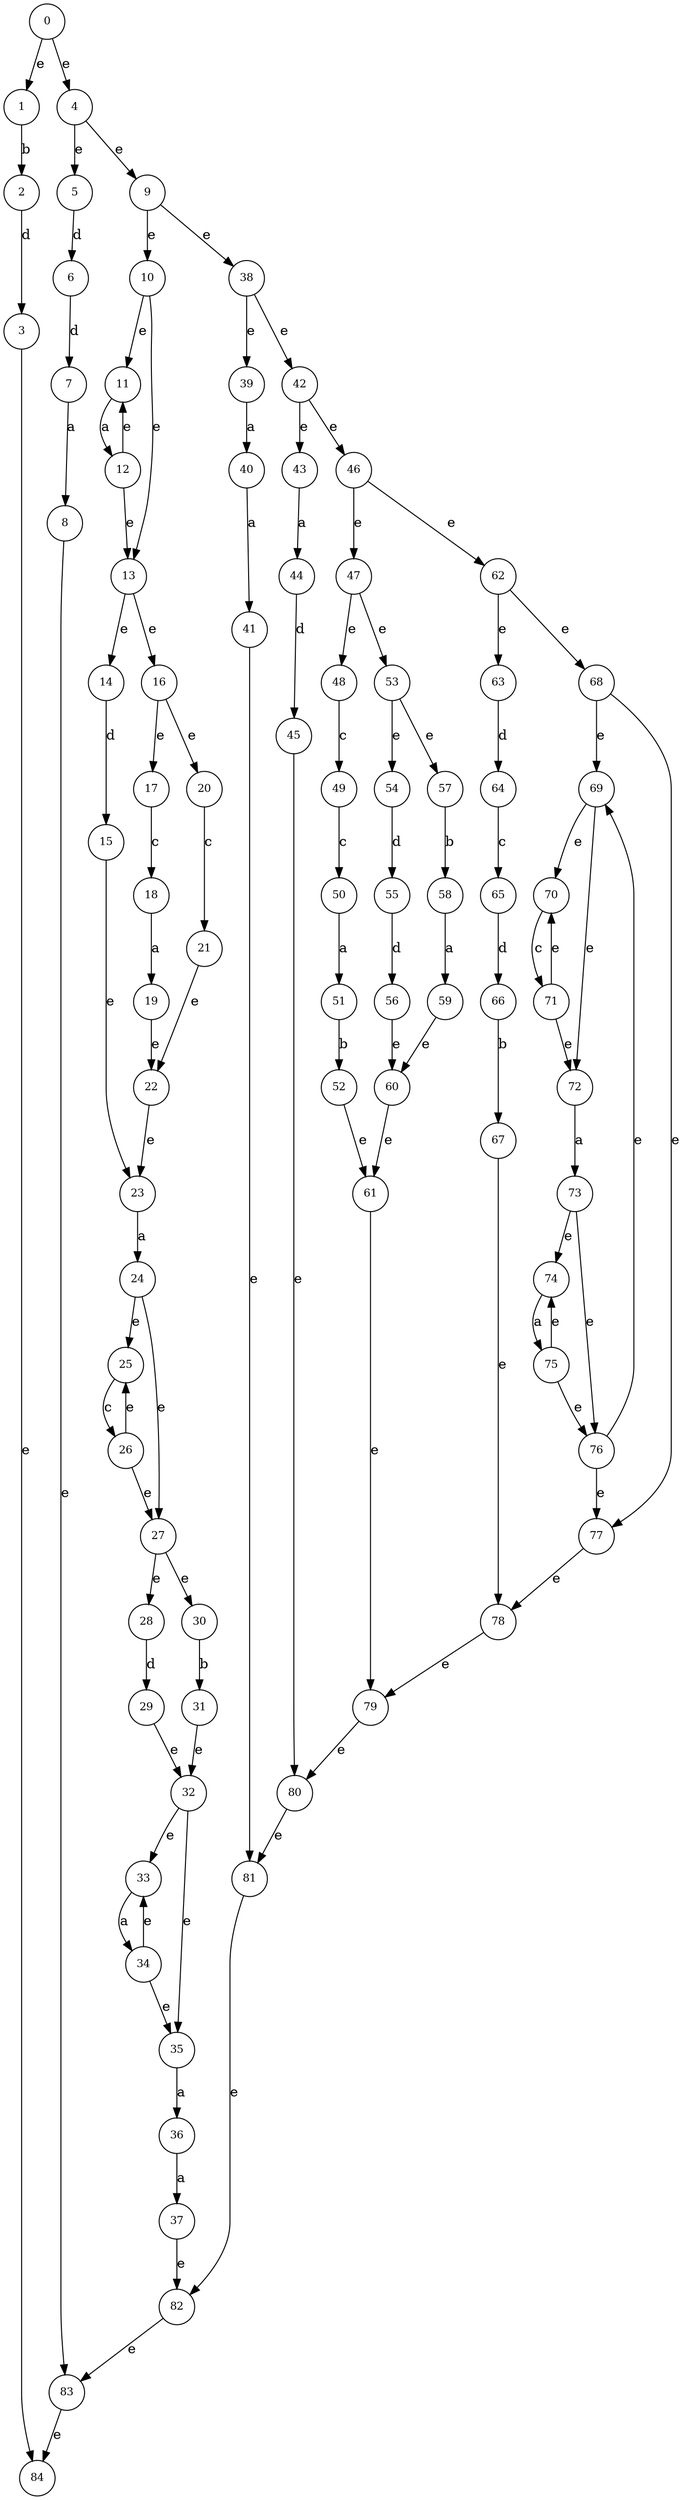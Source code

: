 // My Directed Graph
digraph {
	node [fontcolor=black fontsize=11 shape=circle]
	edge [shape=tee]
	0
	1
	2
	3
	4
	5
	6
	7
	8
	9
	10
	11
	12
	13
	14
	15
	16
	17
	18
	19
	20
	21
	22
	23
	24
	25
	26
	27
	28
	29
	30
	31
	32
	33
	34
	35
	36
	37
	38
	39
	40
	41
	42
	43
	44
	45
	46
	47
	48
	49
	50
	51
	52
	53
	54
	55
	56
	57
	58
	59
	60
	61
	62
	63
	64
	65
	66
	67
	68
	69
	70
	71
	72
	73
	74
	75
	76
	77
	78
	79
	80
	81
	82
	83
	84
	0 -> 1 [label=e]
	0 -> 4 [label=e]
	1 -> 2 [label=b]
	2 -> 3 [label=d]
	3 -> 84 [label=e]
	4 -> 9 [label=e]
	4 -> 5 [label=e]
	5 -> 6 [label=d]
	6 -> 7 [label=d]
	7 -> 8 [label=a]
	8 -> 83 [label=e]
	9 -> 10 [label=e]
	9 -> 38 [label=e]
	10 -> 11 [label=e]
	10 -> 13 [label=e]
	11 -> 12 [label=a]
	12 -> 11 [label=e]
	12 -> 13 [label=e]
	13 -> 16 [label=e]
	13 -> 14 [label=e]
	14 -> 15 [label=d]
	15 -> 23 [label=e]
	16 -> 17 [label=e]
	16 -> 20 [label=e]
	17 -> 18 [label=c]
	18 -> 19 [label=a]
	19 -> 22 [label=e]
	20 -> 21 [label=c]
	21 -> 22 [label=e]
	22 -> 23 [label=e]
	23 -> 24 [label=a]
	24 -> 25 [label=e]
	24 -> 27 [label=e]
	25 -> 26 [label=c]
	26 -> 25 [label=e]
	26 -> 27 [label=e]
	27 -> 28 [label=e]
	27 -> 30 [label=e]
	28 -> 29 [label=d]
	29 -> 32 [label=e]
	30 -> 31 [label=b]
	31 -> 32 [label=e]
	32 -> 33 [label=e]
	32 -> 35 [label=e]
	33 -> 34 [label=a]
	34 -> 33 [label=e]
	34 -> 35 [label=e]
	35 -> 36 [label=a]
	36 -> 37 [label=a]
	37 -> 82 [label=e]
	38 -> 42 [label=e]
	38 -> 39 [label=e]
	39 -> 40 [label=a]
	40 -> 41 [label=a]
	41 -> 81 [label=e]
	42 -> 43 [label=e]
	42 -> 46 [label=e]
	43 -> 44 [label=a]
	44 -> 45 [label=d]
	45 -> 80 [label=e]
	46 -> 62 [label=e]
	46 -> 47 [label=e]
	47 -> 48 [label=e]
	47 -> 53 [label=e]
	48 -> 49 [label=c]
	49 -> 50 [label=c]
	50 -> 51 [label=a]
	51 -> 52 [label=b]
	52 -> 61 [label=e]
	53 -> 57 [label=e]
	53 -> 54 [label=e]
	54 -> 55 [label=d]
	55 -> 56 [label=d]
	56 -> 60 [label=e]
	57 -> 58 [label=b]
	58 -> 59 [label=a]
	59 -> 60 [label=e]
	60 -> 61 [label=e]
	61 -> 79 [label=e]
	62 -> 68 [label=e]
	62 -> 63 [label=e]
	63 -> 64 [label=d]
	64 -> 65 [label=c]
	65 -> 66 [label=d]
	66 -> 67 [label=b]
	67 -> 78 [label=e]
	68 -> 77 [label=e]
	68 -> 69 [label=e]
	69 -> 72 [label=e]
	69 -> 70 [label=e]
	70 -> 71 [label=c]
	71 -> 72 [label=e]
	71 -> 70 [label=e]
	72 -> 73 [label=a]
	73 -> 74 [label=e]
	73 -> 76 [label=e]
	74 -> 75 [label=a]
	75 -> 74 [label=e]
	75 -> 76 [label=e]
	76 -> 77 [label=e]
	76 -> 69 [label=e]
	77 -> 78 [label=e]
	78 -> 79 [label=e]
	79 -> 80 [label=e]
	80 -> 81 [label=e]
	81 -> 82 [label=e]
	82 -> 83 [label=e]
	83 -> 84 [label=e]
}
